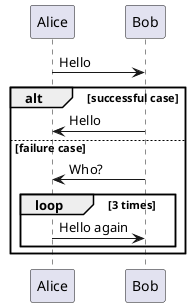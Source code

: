 @startuml
/'
 ' Samples for Sequence Diagrams
 '/

Alice -> Bob: Hello

alt successful case
  Bob -> Alice: Hello
else failure case
  Bob -> Alice: Who?
  loop 3 times
    Alice -> Bob: Hello again
  end
end

@enduml
